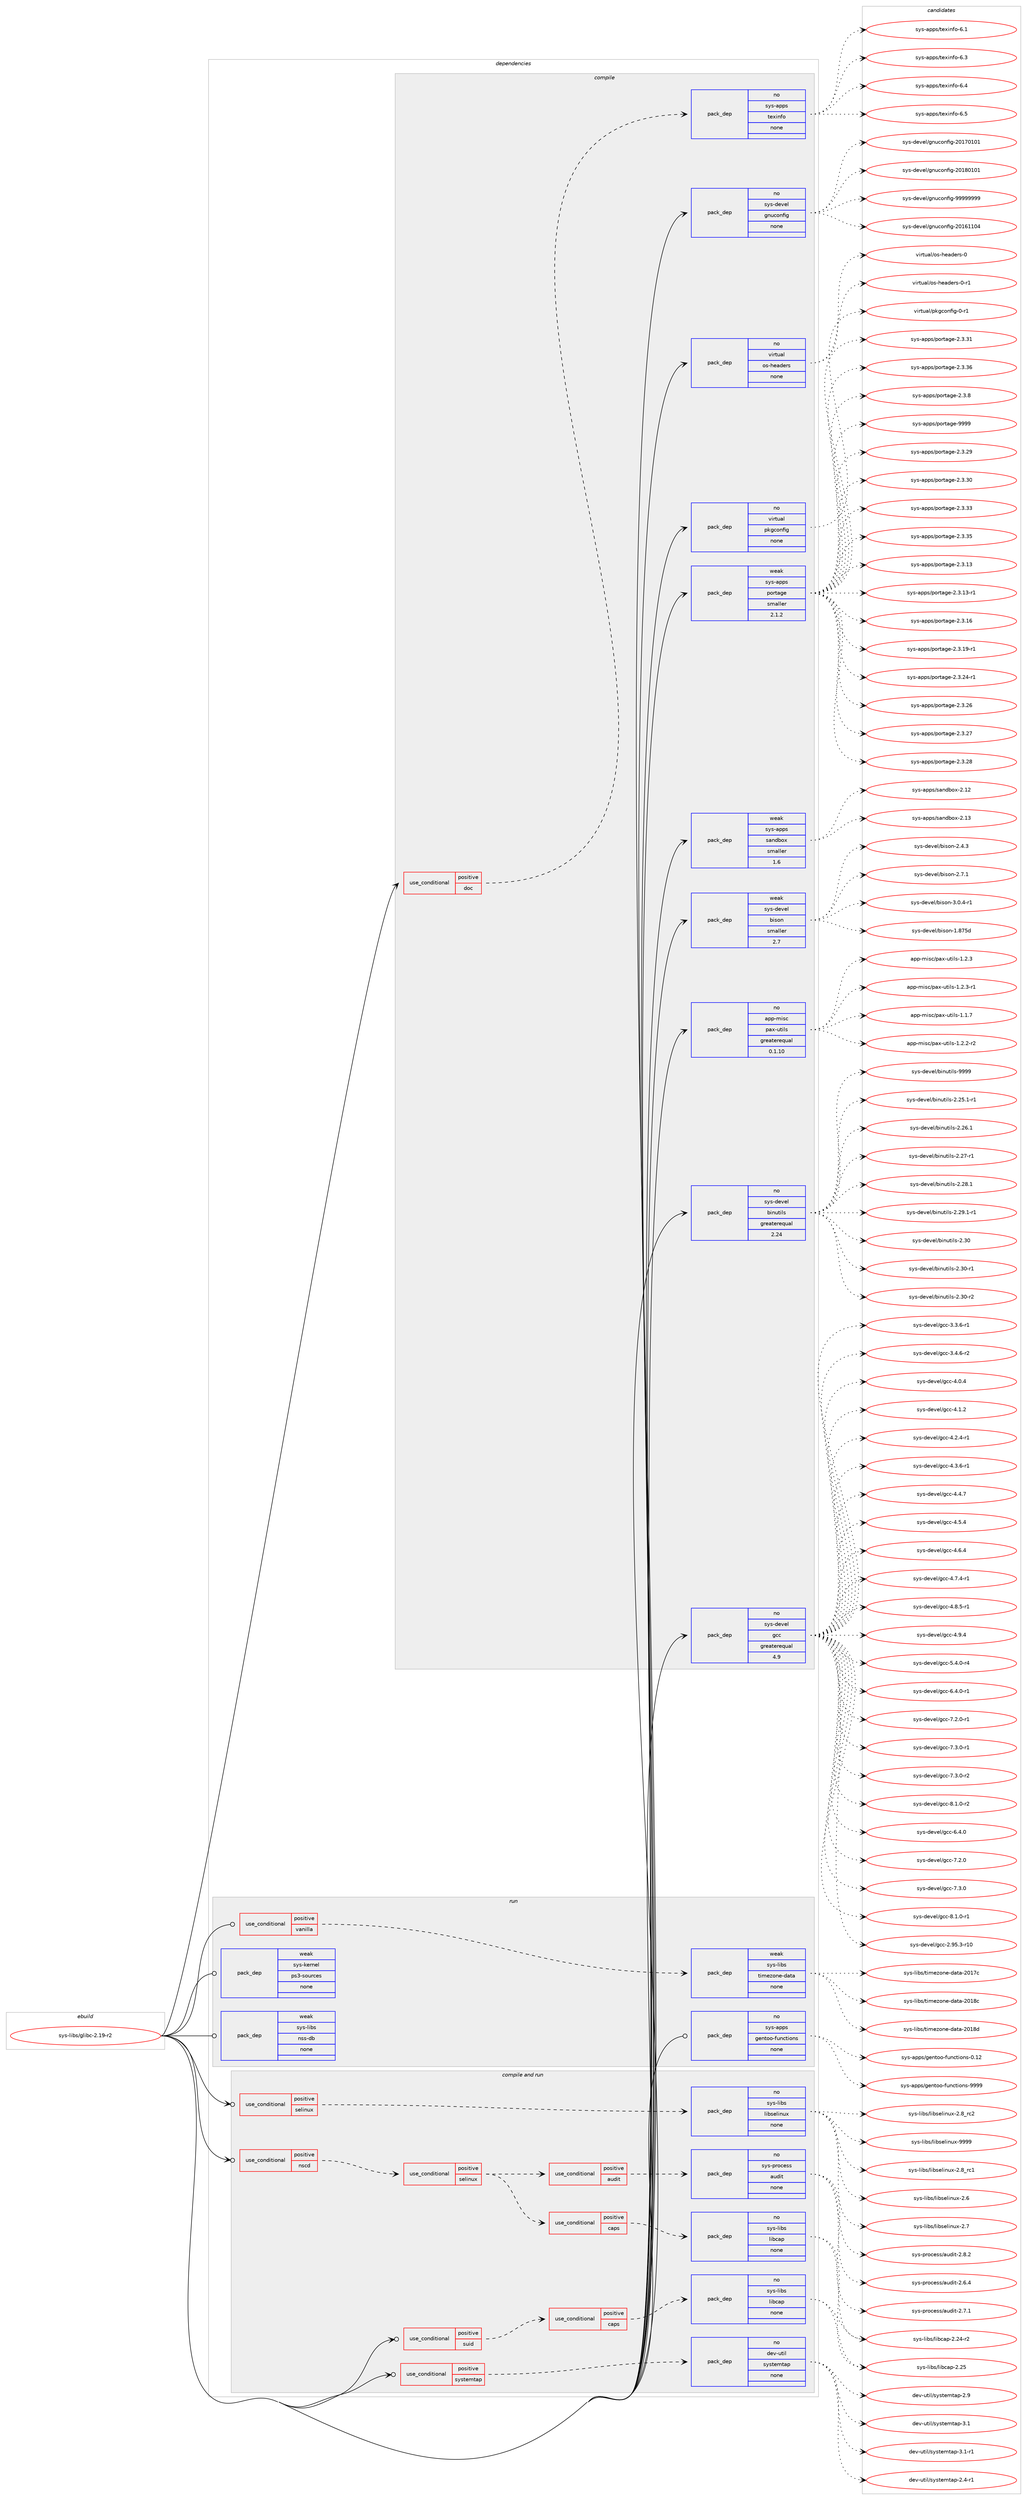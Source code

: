 digraph prolog {

# *************
# Graph options
# *************

newrank=true;
concentrate=true;
compound=true;
graph [rankdir=LR,fontname=Helvetica,fontsize=10,ranksep=1.5];#, ranksep=2.5, nodesep=0.2];
edge  [arrowhead=vee];
node  [fontname=Helvetica,fontsize=10];

# **********
# The ebuild
# **********

subgraph cluster_leftcol {
color=gray;
rank=same;
label=<<i>ebuild</i>>;
id [label="sys-libs/glibc-2.19-r2", color=red, width=4, href="../sys-libs/glibc-2.19-r2.svg"];
}

# ****************
# The dependencies
# ****************

subgraph cluster_midcol {
color=gray;
label=<<i>dependencies</i>>;
subgraph cluster_compile {
fillcolor="#eeeeee";
style=filled;
label=<<i>compile</i>>;
subgraph cond141 {
dependency5445 [label=<<TABLE BORDER="0" CELLBORDER="1" CELLSPACING="0" CELLPADDING="4"><TR><TD ROWSPAN="3" CELLPADDING="10">use_conditional</TD></TR><TR><TD>positive</TD></TR><TR><TD>doc</TD></TR></TABLE>>, shape=none, color=red];
subgraph pack5299 {
dependency5446 [label=<<TABLE BORDER="0" CELLBORDER="1" CELLSPACING="0" CELLPADDING="4" WIDTH="220"><TR><TD ROWSPAN="6" CELLPADDING="30">pack_dep</TD></TR><TR><TD WIDTH="110">no</TD></TR><TR><TD>sys-apps</TD></TR><TR><TD>texinfo</TD></TR><TR><TD>none</TD></TR><TR><TD></TD></TR></TABLE>>, shape=none, color=blue];
}
dependency5445:e -> dependency5446:w [weight=20,style="dashed",arrowhead="vee"];
}
id:e -> dependency5445:w [weight=20,style="solid",arrowhead="vee"];
subgraph pack5300 {
dependency5447 [label=<<TABLE BORDER="0" CELLBORDER="1" CELLSPACING="0" CELLPADDING="4" WIDTH="220"><TR><TD ROWSPAN="6" CELLPADDING="30">pack_dep</TD></TR><TR><TD WIDTH="110">no</TD></TR><TR><TD>app-misc</TD></TR><TR><TD>pax-utils</TD></TR><TR><TD>greaterequal</TD></TR><TR><TD>0.1.10</TD></TR></TABLE>>, shape=none, color=blue];
}
id:e -> dependency5447:w [weight=20,style="solid",arrowhead="vee"];
subgraph pack5301 {
dependency5448 [label=<<TABLE BORDER="0" CELLBORDER="1" CELLSPACING="0" CELLPADDING="4" WIDTH="220"><TR><TD ROWSPAN="6" CELLPADDING="30">pack_dep</TD></TR><TR><TD WIDTH="110">no</TD></TR><TR><TD>sys-devel</TD></TR><TR><TD>binutils</TD></TR><TR><TD>greaterequal</TD></TR><TR><TD>2.24</TD></TR></TABLE>>, shape=none, color=blue];
}
id:e -> dependency5448:w [weight=20,style="solid",arrowhead="vee"];
subgraph pack5302 {
dependency5449 [label=<<TABLE BORDER="0" CELLBORDER="1" CELLSPACING="0" CELLPADDING="4" WIDTH="220"><TR><TD ROWSPAN="6" CELLPADDING="30">pack_dep</TD></TR><TR><TD WIDTH="110">no</TD></TR><TR><TD>sys-devel</TD></TR><TR><TD>gcc</TD></TR><TR><TD>greaterequal</TD></TR><TR><TD>4.9</TD></TR></TABLE>>, shape=none, color=blue];
}
id:e -> dependency5449:w [weight=20,style="solid",arrowhead="vee"];
subgraph pack5303 {
dependency5450 [label=<<TABLE BORDER="0" CELLBORDER="1" CELLSPACING="0" CELLPADDING="4" WIDTH="220"><TR><TD ROWSPAN="6" CELLPADDING="30">pack_dep</TD></TR><TR><TD WIDTH="110">no</TD></TR><TR><TD>sys-devel</TD></TR><TR><TD>gnuconfig</TD></TR><TR><TD>none</TD></TR><TR><TD></TD></TR></TABLE>>, shape=none, color=blue];
}
id:e -> dependency5450:w [weight=20,style="solid",arrowhead="vee"];
subgraph pack5304 {
dependency5451 [label=<<TABLE BORDER="0" CELLBORDER="1" CELLSPACING="0" CELLPADDING="4" WIDTH="220"><TR><TD ROWSPAN="6" CELLPADDING="30">pack_dep</TD></TR><TR><TD WIDTH="110">no</TD></TR><TR><TD>virtual</TD></TR><TR><TD>os-headers</TD></TR><TR><TD>none</TD></TR><TR><TD></TD></TR></TABLE>>, shape=none, color=blue];
}
id:e -> dependency5451:w [weight=20,style="solid",arrowhead="vee"];
subgraph pack5305 {
dependency5452 [label=<<TABLE BORDER="0" CELLBORDER="1" CELLSPACING="0" CELLPADDING="4" WIDTH="220"><TR><TD ROWSPAN="6" CELLPADDING="30">pack_dep</TD></TR><TR><TD WIDTH="110">no</TD></TR><TR><TD>virtual</TD></TR><TR><TD>pkgconfig</TD></TR><TR><TD>none</TD></TR><TR><TD></TD></TR></TABLE>>, shape=none, color=blue];
}
id:e -> dependency5452:w [weight=20,style="solid",arrowhead="vee"];
subgraph pack5306 {
dependency5453 [label=<<TABLE BORDER="0" CELLBORDER="1" CELLSPACING="0" CELLPADDING="4" WIDTH="220"><TR><TD ROWSPAN="6" CELLPADDING="30">pack_dep</TD></TR><TR><TD WIDTH="110">weak</TD></TR><TR><TD>sys-apps</TD></TR><TR><TD>portage</TD></TR><TR><TD>smaller</TD></TR><TR><TD>2.1.2</TD></TR></TABLE>>, shape=none, color=blue];
}
id:e -> dependency5453:w [weight=20,style="solid",arrowhead="vee"];
subgraph pack5307 {
dependency5454 [label=<<TABLE BORDER="0" CELLBORDER="1" CELLSPACING="0" CELLPADDING="4" WIDTH="220"><TR><TD ROWSPAN="6" CELLPADDING="30">pack_dep</TD></TR><TR><TD WIDTH="110">weak</TD></TR><TR><TD>sys-apps</TD></TR><TR><TD>sandbox</TD></TR><TR><TD>smaller</TD></TR><TR><TD>1.6</TD></TR></TABLE>>, shape=none, color=blue];
}
id:e -> dependency5454:w [weight=20,style="solid",arrowhead="vee"];
subgraph pack5308 {
dependency5455 [label=<<TABLE BORDER="0" CELLBORDER="1" CELLSPACING="0" CELLPADDING="4" WIDTH="220"><TR><TD ROWSPAN="6" CELLPADDING="30">pack_dep</TD></TR><TR><TD WIDTH="110">weak</TD></TR><TR><TD>sys-devel</TD></TR><TR><TD>bison</TD></TR><TR><TD>smaller</TD></TR><TR><TD>2.7</TD></TR></TABLE>>, shape=none, color=blue];
}
id:e -> dependency5455:w [weight=20,style="solid",arrowhead="vee"];
}
subgraph cluster_compileandrun {
fillcolor="#eeeeee";
style=filled;
label=<<i>compile and run</i>>;
subgraph cond142 {
dependency5456 [label=<<TABLE BORDER="0" CELLBORDER="1" CELLSPACING="0" CELLPADDING="4"><TR><TD ROWSPAN="3" CELLPADDING="10">use_conditional</TD></TR><TR><TD>positive</TD></TR><TR><TD>nscd</TD></TR></TABLE>>, shape=none, color=red];
subgraph cond143 {
dependency5457 [label=<<TABLE BORDER="0" CELLBORDER="1" CELLSPACING="0" CELLPADDING="4"><TR><TD ROWSPAN="3" CELLPADDING="10">use_conditional</TD></TR><TR><TD>positive</TD></TR><TR><TD>selinux</TD></TR></TABLE>>, shape=none, color=red];
subgraph cond144 {
dependency5458 [label=<<TABLE BORDER="0" CELLBORDER="1" CELLSPACING="0" CELLPADDING="4"><TR><TD ROWSPAN="3" CELLPADDING="10">use_conditional</TD></TR><TR><TD>positive</TD></TR><TR><TD>audit</TD></TR></TABLE>>, shape=none, color=red];
subgraph pack5309 {
dependency5459 [label=<<TABLE BORDER="0" CELLBORDER="1" CELLSPACING="0" CELLPADDING="4" WIDTH="220"><TR><TD ROWSPAN="6" CELLPADDING="30">pack_dep</TD></TR><TR><TD WIDTH="110">no</TD></TR><TR><TD>sys-process</TD></TR><TR><TD>audit</TD></TR><TR><TD>none</TD></TR><TR><TD></TD></TR></TABLE>>, shape=none, color=blue];
}
dependency5458:e -> dependency5459:w [weight=20,style="dashed",arrowhead="vee"];
}
dependency5457:e -> dependency5458:w [weight=20,style="dashed",arrowhead="vee"];
subgraph cond145 {
dependency5460 [label=<<TABLE BORDER="0" CELLBORDER="1" CELLSPACING="0" CELLPADDING="4"><TR><TD ROWSPAN="3" CELLPADDING="10">use_conditional</TD></TR><TR><TD>positive</TD></TR><TR><TD>caps</TD></TR></TABLE>>, shape=none, color=red];
subgraph pack5310 {
dependency5461 [label=<<TABLE BORDER="0" CELLBORDER="1" CELLSPACING="0" CELLPADDING="4" WIDTH="220"><TR><TD ROWSPAN="6" CELLPADDING="30">pack_dep</TD></TR><TR><TD WIDTH="110">no</TD></TR><TR><TD>sys-libs</TD></TR><TR><TD>libcap</TD></TR><TR><TD>none</TD></TR><TR><TD></TD></TR></TABLE>>, shape=none, color=blue];
}
dependency5460:e -> dependency5461:w [weight=20,style="dashed",arrowhead="vee"];
}
dependency5457:e -> dependency5460:w [weight=20,style="dashed",arrowhead="vee"];
}
dependency5456:e -> dependency5457:w [weight=20,style="dashed",arrowhead="vee"];
}
id:e -> dependency5456:w [weight=20,style="solid",arrowhead="odotvee"];
subgraph cond146 {
dependency5462 [label=<<TABLE BORDER="0" CELLBORDER="1" CELLSPACING="0" CELLPADDING="4"><TR><TD ROWSPAN="3" CELLPADDING="10">use_conditional</TD></TR><TR><TD>positive</TD></TR><TR><TD>selinux</TD></TR></TABLE>>, shape=none, color=red];
subgraph pack5311 {
dependency5463 [label=<<TABLE BORDER="0" CELLBORDER="1" CELLSPACING="0" CELLPADDING="4" WIDTH="220"><TR><TD ROWSPAN="6" CELLPADDING="30">pack_dep</TD></TR><TR><TD WIDTH="110">no</TD></TR><TR><TD>sys-libs</TD></TR><TR><TD>libselinux</TD></TR><TR><TD>none</TD></TR><TR><TD></TD></TR></TABLE>>, shape=none, color=blue];
}
dependency5462:e -> dependency5463:w [weight=20,style="dashed",arrowhead="vee"];
}
id:e -> dependency5462:w [weight=20,style="solid",arrowhead="odotvee"];
subgraph cond147 {
dependency5464 [label=<<TABLE BORDER="0" CELLBORDER="1" CELLSPACING="0" CELLPADDING="4"><TR><TD ROWSPAN="3" CELLPADDING="10">use_conditional</TD></TR><TR><TD>positive</TD></TR><TR><TD>suid</TD></TR></TABLE>>, shape=none, color=red];
subgraph cond148 {
dependency5465 [label=<<TABLE BORDER="0" CELLBORDER="1" CELLSPACING="0" CELLPADDING="4"><TR><TD ROWSPAN="3" CELLPADDING="10">use_conditional</TD></TR><TR><TD>positive</TD></TR><TR><TD>caps</TD></TR></TABLE>>, shape=none, color=red];
subgraph pack5312 {
dependency5466 [label=<<TABLE BORDER="0" CELLBORDER="1" CELLSPACING="0" CELLPADDING="4" WIDTH="220"><TR><TD ROWSPAN="6" CELLPADDING="30">pack_dep</TD></TR><TR><TD WIDTH="110">no</TD></TR><TR><TD>sys-libs</TD></TR><TR><TD>libcap</TD></TR><TR><TD>none</TD></TR><TR><TD></TD></TR></TABLE>>, shape=none, color=blue];
}
dependency5465:e -> dependency5466:w [weight=20,style="dashed",arrowhead="vee"];
}
dependency5464:e -> dependency5465:w [weight=20,style="dashed",arrowhead="vee"];
}
id:e -> dependency5464:w [weight=20,style="solid",arrowhead="odotvee"];
subgraph cond149 {
dependency5467 [label=<<TABLE BORDER="0" CELLBORDER="1" CELLSPACING="0" CELLPADDING="4"><TR><TD ROWSPAN="3" CELLPADDING="10">use_conditional</TD></TR><TR><TD>positive</TD></TR><TR><TD>systemtap</TD></TR></TABLE>>, shape=none, color=red];
subgraph pack5313 {
dependency5468 [label=<<TABLE BORDER="0" CELLBORDER="1" CELLSPACING="0" CELLPADDING="4" WIDTH="220"><TR><TD ROWSPAN="6" CELLPADDING="30">pack_dep</TD></TR><TR><TD WIDTH="110">no</TD></TR><TR><TD>dev-util</TD></TR><TR><TD>systemtap</TD></TR><TR><TD>none</TD></TR><TR><TD></TD></TR></TABLE>>, shape=none, color=blue];
}
dependency5467:e -> dependency5468:w [weight=20,style="dashed",arrowhead="vee"];
}
id:e -> dependency5467:w [weight=20,style="solid",arrowhead="odotvee"];
}
subgraph cluster_run {
fillcolor="#eeeeee";
style=filled;
label=<<i>run</i>>;
subgraph cond150 {
dependency5469 [label=<<TABLE BORDER="0" CELLBORDER="1" CELLSPACING="0" CELLPADDING="4"><TR><TD ROWSPAN="3" CELLPADDING="10">use_conditional</TD></TR><TR><TD>positive</TD></TR><TR><TD>vanilla</TD></TR></TABLE>>, shape=none, color=red];
subgraph pack5314 {
dependency5470 [label=<<TABLE BORDER="0" CELLBORDER="1" CELLSPACING="0" CELLPADDING="4" WIDTH="220"><TR><TD ROWSPAN="6" CELLPADDING="30">pack_dep</TD></TR><TR><TD WIDTH="110">weak</TD></TR><TR><TD>sys-libs</TD></TR><TR><TD>timezone-data</TD></TR><TR><TD>none</TD></TR><TR><TD></TD></TR></TABLE>>, shape=none, color=blue];
}
dependency5469:e -> dependency5470:w [weight=20,style="dashed",arrowhead="vee"];
}
id:e -> dependency5469:w [weight=20,style="solid",arrowhead="odot"];
subgraph pack5315 {
dependency5471 [label=<<TABLE BORDER="0" CELLBORDER="1" CELLSPACING="0" CELLPADDING="4" WIDTH="220"><TR><TD ROWSPAN="6" CELLPADDING="30">pack_dep</TD></TR><TR><TD WIDTH="110">no</TD></TR><TR><TD>sys-apps</TD></TR><TR><TD>gentoo-functions</TD></TR><TR><TD>none</TD></TR><TR><TD></TD></TR></TABLE>>, shape=none, color=blue];
}
id:e -> dependency5471:w [weight=20,style="solid",arrowhead="odot"];
subgraph pack5316 {
dependency5472 [label=<<TABLE BORDER="0" CELLBORDER="1" CELLSPACING="0" CELLPADDING="4" WIDTH="220"><TR><TD ROWSPAN="6" CELLPADDING="30">pack_dep</TD></TR><TR><TD WIDTH="110">weak</TD></TR><TR><TD>sys-kernel</TD></TR><TR><TD>ps3-sources</TD></TR><TR><TD>none</TD></TR><TR><TD></TD></TR></TABLE>>, shape=none, color=blue];
}
id:e -> dependency5472:w [weight=20,style="solid",arrowhead="odot"];
subgraph pack5317 {
dependency5473 [label=<<TABLE BORDER="0" CELLBORDER="1" CELLSPACING="0" CELLPADDING="4" WIDTH="220"><TR><TD ROWSPAN="6" CELLPADDING="30">pack_dep</TD></TR><TR><TD WIDTH="110">weak</TD></TR><TR><TD>sys-libs</TD></TR><TR><TD>nss-db</TD></TR><TR><TD>none</TD></TR><TR><TD></TD></TR></TABLE>>, shape=none, color=blue];
}
id:e -> dependency5473:w [weight=20,style="solid",arrowhead="odot"];
}
}

# **************
# The candidates
# **************

subgraph cluster_choices {
rank=same;
color=gray;
label=<<i>candidates</i>>;

subgraph choice5299 {
color=black;
nodesep=1;
choice11512111545971121121154711610112010511010211145544649 [label="sys-apps/texinfo-6.1", color=red, width=4,href="../sys-apps/texinfo-6.1.svg"];
choice11512111545971121121154711610112010511010211145544651 [label="sys-apps/texinfo-6.3", color=red, width=4,href="../sys-apps/texinfo-6.3.svg"];
choice11512111545971121121154711610112010511010211145544652 [label="sys-apps/texinfo-6.4", color=red, width=4,href="../sys-apps/texinfo-6.4.svg"];
choice11512111545971121121154711610112010511010211145544653 [label="sys-apps/texinfo-6.5", color=red, width=4,href="../sys-apps/texinfo-6.5.svg"];
dependency5446:e -> choice11512111545971121121154711610112010511010211145544649:w [style=dotted,weight="100"];
dependency5446:e -> choice11512111545971121121154711610112010511010211145544651:w [style=dotted,weight="100"];
dependency5446:e -> choice11512111545971121121154711610112010511010211145544652:w [style=dotted,weight="100"];
dependency5446:e -> choice11512111545971121121154711610112010511010211145544653:w [style=dotted,weight="100"];
}
subgraph choice5300 {
color=black;
nodesep=1;
choice971121124510910511599471129712045117116105108115454946494655 [label="app-misc/pax-utils-1.1.7", color=red, width=4,href="../app-misc/pax-utils-1.1.7.svg"];
choice9711211245109105115994711297120451171161051081154549465046504511450 [label="app-misc/pax-utils-1.2.2-r2", color=red, width=4,href="../app-misc/pax-utils-1.2.2-r2.svg"];
choice971121124510910511599471129712045117116105108115454946504651 [label="app-misc/pax-utils-1.2.3", color=red, width=4,href="../app-misc/pax-utils-1.2.3.svg"];
choice9711211245109105115994711297120451171161051081154549465046514511449 [label="app-misc/pax-utils-1.2.3-r1", color=red, width=4,href="../app-misc/pax-utils-1.2.3-r1.svg"];
dependency5447:e -> choice971121124510910511599471129712045117116105108115454946494655:w [style=dotted,weight="100"];
dependency5447:e -> choice9711211245109105115994711297120451171161051081154549465046504511450:w [style=dotted,weight="100"];
dependency5447:e -> choice971121124510910511599471129712045117116105108115454946504651:w [style=dotted,weight="100"];
dependency5447:e -> choice9711211245109105115994711297120451171161051081154549465046514511449:w [style=dotted,weight="100"];
}
subgraph choice5301 {
color=black;
nodesep=1;
choice115121115451001011181011084798105110117116105108115455046505346494511449 [label="sys-devel/binutils-2.25.1-r1", color=red, width=4,href="../sys-devel/binutils-2.25.1-r1.svg"];
choice11512111545100101118101108479810511011711610510811545504650544649 [label="sys-devel/binutils-2.26.1", color=red, width=4,href="../sys-devel/binutils-2.26.1.svg"];
choice11512111545100101118101108479810511011711610510811545504650554511449 [label="sys-devel/binutils-2.27-r1", color=red, width=4,href="../sys-devel/binutils-2.27-r1.svg"];
choice11512111545100101118101108479810511011711610510811545504650564649 [label="sys-devel/binutils-2.28.1", color=red, width=4,href="../sys-devel/binutils-2.28.1.svg"];
choice115121115451001011181011084798105110117116105108115455046505746494511449 [label="sys-devel/binutils-2.29.1-r1", color=red, width=4,href="../sys-devel/binutils-2.29.1-r1.svg"];
choice1151211154510010111810110847981051101171161051081154550465148 [label="sys-devel/binutils-2.30", color=red, width=4,href="../sys-devel/binutils-2.30.svg"];
choice11512111545100101118101108479810511011711610510811545504651484511449 [label="sys-devel/binutils-2.30-r1", color=red, width=4,href="../sys-devel/binutils-2.30-r1.svg"];
choice11512111545100101118101108479810511011711610510811545504651484511450 [label="sys-devel/binutils-2.30-r2", color=red, width=4,href="../sys-devel/binutils-2.30-r2.svg"];
choice1151211154510010111810110847981051101171161051081154557575757 [label="sys-devel/binutils-9999", color=red, width=4,href="../sys-devel/binutils-9999.svg"];
dependency5448:e -> choice115121115451001011181011084798105110117116105108115455046505346494511449:w [style=dotted,weight="100"];
dependency5448:e -> choice11512111545100101118101108479810511011711610510811545504650544649:w [style=dotted,weight="100"];
dependency5448:e -> choice11512111545100101118101108479810511011711610510811545504650554511449:w [style=dotted,weight="100"];
dependency5448:e -> choice11512111545100101118101108479810511011711610510811545504650564649:w [style=dotted,weight="100"];
dependency5448:e -> choice115121115451001011181011084798105110117116105108115455046505746494511449:w [style=dotted,weight="100"];
dependency5448:e -> choice1151211154510010111810110847981051101171161051081154550465148:w [style=dotted,weight="100"];
dependency5448:e -> choice11512111545100101118101108479810511011711610510811545504651484511449:w [style=dotted,weight="100"];
dependency5448:e -> choice11512111545100101118101108479810511011711610510811545504651484511450:w [style=dotted,weight="100"];
dependency5448:e -> choice1151211154510010111810110847981051101171161051081154557575757:w [style=dotted,weight="100"];
}
subgraph choice5302 {
color=black;
nodesep=1;
choice11512111545100101118101108471039999455446524648 [label="sys-devel/gcc-6.4.0", color=red, width=4,href="../sys-devel/gcc-6.4.0.svg"];
choice11512111545100101118101108471039999455546504648 [label="sys-devel/gcc-7.2.0", color=red, width=4,href="../sys-devel/gcc-7.2.0.svg"];
choice11512111545100101118101108471039999455546514648 [label="sys-devel/gcc-7.3.0", color=red, width=4,href="../sys-devel/gcc-7.3.0.svg"];
choice115121115451001011181011084710399994556464946484511449 [label="sys-devel/gcc-8.1.0-r1", color=red, width=4,href="../sys-devel/gcc-8.1.0-r1.svg"];
choice1151211154510010111810110847103999945504657534651451144948 [label="sys-devel/gcc-2.95.3-r10", color=red, width=4,href="../sys-devel/gcc-2.95.3-r10.svg"];
choice115121115451001011181011084710399994551465146544511449 [label="sys-devel/gcc-3.3.6-r1", color=red, width=4,href="../sys-devel/gcc-3.3.6-r1.svg"];
choice115121115451001011181011084710399994551465246544511450 [label="sys-devel/gcc-3.4.6-r2", color=red, width=4,href="../sys-devel/gcc-3.4.6-r2.svg"];
choice11512111545100101118101108471039999455246484652 [label="sys-devel/gcc-4.0.4", color=red, width=4,href="../sys-devel/gcc-4.0.4.svg"];
choice11512111545100101118101108471039999455246494650 [label="sys-devel/gcc-4.1.2", color=red, width=4,href="../sys-devel/gcc-4.1.2.svg"];
choice115121115451001011181011084710399994552465046524511449 [label="sys-devel/gcc-4.2.4-r1", color=red, width=4,href="../sys-devel/gcc-4.2.4-r1.svg"];
choice115121115451001011181011084710399994552465146544511449 [label="sys-devel/gcc-4.3.6-r1", color=red, width=4,href="../sys-devel/gcc-4.3.6-r1.svg"];
choice11512111545100101118101108471039999455246524655 [label="sys-devel/gcc-4.4.7", color=red, width=4,href="../sys-devel/gcc-4.4.7.svg"];
choice11512111545100101118101108471039999455246534652 [label="sys-devel/gcc-4.5.4", color=red, width=4,href="../sys-devel/gcc-4.5.4.svg"];
choice11512111545100101118101108471039999455246544652 [label="sys-devel/gcc-4.6.4", color=red, width=4,href="../sys-devel/gcc-4.6.4.svg"];
choice115121115451001011181011084710399994552465546524511449 [label="sys-devel/gcc-4.7.4-r1", color=red, width=4,href="../sys-devel/gcc-4.7.4-r1.svg"];
choice115121115451001011181011084710399994552465646534511449 [label="sys-devel/gcc-4.8.5-r1", color=red, width=4,href="../sys-devel/gcc-4.8.5-r1.svg"];
choice11512111545100101118101108471039999455246574652 [label="sys-devel/gcc-4.9.4", color=red, width=4,href="../sys-devel/gcc-4.9.4.svg"];
choice115121115451001011181011084710399994553465246484511452 [label="sys-devel/gcc-5.4.0-r4", color=red, width=4,href="../sys-devel/gcc-5.4.0-r4.svg"];
choice115121115451001011181011084710399994554465246484511449 [label="sys-devel/gcc-6.4.0-r1", color=red, width=4,href="../sys-devel/gcc-6.4.0-r1.svg"];
choice115121115451001011181011084710399994555465046484511449 [label="sys-devel/gcc-7.2.0-r1", color=red, width=4,href="../sys-devel/gcc-7.2.0-r1.svg"];
choice115121115451001011181011084710399994555465146484511449 [label="sys-devel/gcc-7.3.0-r1", color=red, width=4,href="../sys-devel/gcc-7.3.0-r1.svg"];
choice115121115451001011181011084710399994555465146484511450 [label="sys-devel/gcc-7.3.0-r2", color=red, width=4,href="../sys-devel/gcc-7.3.0-r2.svg"];
choice115121115451001011181011084710399994556464946484511450 [label="sys-devel/gcc-8.1.0-r2", color=red, width=4,href="../sys-devel/gcc-8.1.0-r2.svg"];
dependency5449:e -> choice11512111545100101118101108471039999455446524648:w [style=dotted,weight="100"];
dependency5449:e -> choice11512111545100101118101108471039999455546504648:w [style=dotted,weight="100"];
dependency5449:e -> choice11512111545100101118101108471039999455546514648:w [style=dotted,weight="100"];
dependency5449:e -> choice115121115451001011181011084710399994556464946484511449:w [style=dotted,weight="100"];
dependency5449:e -> choice1151211154510010111810110847103999945504657534651451144948:w [style=dotted,weight="100"];
dependency5449:e -> choice115121115451001011181011084710399994551465146544511449:w [style=dotted,weight="100"];
dependency5449:e -> choice115121115451001011181011084710399994551465246544511450:w [style=dotted,weight="100"];
dependency5449:e -> choice11512111545100101118101108471039999455246484652:w [style=dotted,weight="100"];
dependency5449:e -> choice11512111545100101118101108471039999455246494650:w [style=dotted,weight="100"];
dependency5449:e -> choice115121115451001011181011084710399994552465046524511449:w [style=dotted,weight="100"];
dependency5449:e -> choice115121115451001011181011084710399994552465146544511449:w [style=dotted,weight="100"];
dependency5449:e -> choice11512111545100101118101108471039999455246524655:w [style=dotted,weight="100"];
dependency5449:e -> choice11512111545100101118101108471039999455246534652:w [style=dotted,weight="100"];
dependency5449:e -> choice11512111545100101118101108471039999455246544652:w [style=dotted,weight="100"];
dependency5449:e -> choice115121115451001011181011084710399994552465546524511449:w [style=dotted,weight="100"];
dependency5449:e -> choice115121115451001011181011084710399994552465646534511449:w [style=dotted,weight="100"];
dependency5449:e -> choice11512111545100101118101108471039999455246574652:w [style=dotted,weight="100"];
dependency5449:e -> choice115121115451001011181011084710399994553465246484511452:w [style=dotted,weight="100"];
dependency5449:e -> choice115121115451001011181011084710399994554465246484511449:w [style=dotted,weight="100"];
dependency5449:e -> choice115121115451001011181011084710399994555465046484511449:w [style=dotted,weight="100"];
dependency5449:e -> choice115121115451001011181011084710399994555465146484511449:w [style=dotted,weight="100"];
dependency5449:e -> choice115121115451001011181011084710399994555465146484511450:w [style=dotted,weight="100"];
dependency5449:e -> choice115121115451001011181011084710399994556464946484511450:w [style=dotted,weight="100"];
}
subgraph choice5303 {
color=black;
nodesep=1;
choice115121115451001011181011084710311011799111110102105103455048495449494852 [label="sys-devel/gnuconfig-20161104", color=red, width=4,href="../sys-devel/gnuconfig-20161104.svg"];
choice115121115451001011181011084710311011799111110102105103455048495548494849 [label="sys-devel/gnuconfig-20170101", color=red, width=4,href="../sys-devel/gnuconfig-20170101.svg"];
choice115121115451001011181011084710311011799111110102105103455048495648494849 [label="sys-devel/gnuconfig-20180101", color=red, width=4,href="../sys-devel/gnuconfig-20180101.svg"];
choice115121115451001011181011084710311011799111110102105103455757575757575757 [label="sys-devel/gnuconfig-99999999", color=red, width=4,href="../sys-devel/gnuconfig-99999999.svg"];
dependency5450:e -> choice115121115451001011181011084710311011799111110102105103455048495449494852:w [style=dotted,weight="100"];
dependency5450:e -> choice115121115451001011181011084710311011799111110102105103455048495548494849:w [style=dotted,weight="100"];
dependency5450:e -> choice115121115451001011181011084710311011799111110102105103455048495648494849:w [style=dotted,weight="100"];
dependency5450:e -> choice115121115451001011181011084710311011799111110102105103455757575757575757:w [style=dotted,weight="100"];
}
subgraph choice5304 {
color=black;
nodesep=1;
choice118105114116117971084711111545104101971001011141154548 [label="virtual/os-headers-0", color=red, width=4,href="../virtual/os-headers-0.svg"];
choice1181051141161179710847111115451041019710010111411545484511449 [label="virtual/os-headers-0-r1", color=red, width=4,href="../virtual/os-headers-0-r1.svg"];
dependency5451:e -> choice118105114116117971084711111545104101971001011141154548:w [style=dotted,weight="100"];
dependency5451:e -> choice1181051141161179710847111115451041019710010111411545484511449:w [style=dotted,weight="100"];
}
subgraph choice5305 {
color=black;
nodesep=1;
choice11810511411611797108471121071039911111010210510345484511449 [label="virtual/pkgconfig-0-r1", color=red, width=4,href="../virtual/pkgconfig-0-r1.svg"];
dependency5452:e -> choice11810511411611797108471121071039911111010210510345484511449:w [style=dotted,weight="100"];
}
subgraph choice5306 {
color=black;
nodesep=1;
choice1151211154597112112115471121111141169710310145504651465057 [label="sys-apps/portage-2.3.29", color=red, width=4,href="../sys-apps/portage-2.3.29.svg"];
choice1151211154597112112115471121111141169710310145504651465148 [label="sys-apps/portage-2.3.30", color=red, width=4,href="../sys-apps/portage-2.3.30.svg"];
choice1151211154597112112115471121111141169710310145504651465151 [label="sys-apps/portage-2.3.33", color=red, width=4,href="../sys-apps/portage-2.3.33.svg"];
choice1151211154597112112115471121111141169710310145504651465153 [label="sys-apps/portage-2.3.35", color=red, width=4,href="../sys-apps/portage-2.3.35.svg"];
choice1151211154597112112115471121111141169710310145504651464951 [label="sys-apps/portage-2.3.13", color=red, width=4,href="../sys-apps/portage-2.3.13.svg"];
choice11512111545971121121154711211111411697103101455046514649514511449 [label="sys-apps/portage-2.3.13-r1", color=red, width=4,href="../sys-apps/portage-2.3.13-r1.svg"];
choice1151211154597112112115471121111141169710310145504651464954 [label="sys-apps/portage-2.3.16", color=red, width=4,href="../sys-apps/portage-2.3.16.svg"];
choice11512111545971121121154711211111411697103101455046514649574511449 [label="sys-apps/portage-2.3.19-r1", color=red, width=4,href="../sys-apps/portage-2.3.19-r1.svg"];
choice11512111545971121121154711211111411697103101455046514650524511449 [label="sys-apps/portage-2.3.24-r1", color=red, width=4,href="../sys-apps/portage-2.3.24-r1.svg"];
choice1151211154597112112115471121111141169710310145504651465054 [label="sys-apps/portage-2.3.26", color=red, width=4,href="../sys-apps/portage-2.3.26.svg"];
choice1151211154597112112115471121111141169710310145504651465055 [label="sys-apps/portage-2.3.27", color=red, width=4,href="../sys-apps/portage-2.3.27.svg"];
choice1151211154597112112115471121111141169710310145504651465056 [label="sys-apps/portage-2.3.28", color=red, width=4,href="../sys-apps/portage-2.3.28.svg"];
choice1151211154597112112115471121111141169710310145504651465149 [label="sys-apps/portage-2.3.31", color=red, width=4,href="../sys-apps/portage-2.3.31.svg"];
choice1151211154597112112115471121111141169710310145504651465154 [label="sys-apps/portage-2.3.36", color=red, width=4,href="../sys-apps/portage-2.3.36.svg"];
choice11512111545971121121154711211111411697103101455046514656 [label="sys-apps/portage-2.3.8", color=red, width=4,href="../sys-apps/portage-2.3.8.svg"];
choice115121115459711211211547112111114116971031014557575757 [label="sys-apps/portage-9999", color=red, width=4,href="../sys-apps/portage-9999.svg"];
dependency5453:e -> choice1151211154597112112115471121111141169710310145504651465057:w [style=dotted,weight="100"];
dependency5453:e -> choice1151211154597112112115471121111141169710310145504651465148:w [style=dotted,weight="100"];
dependency5453:e -> choice1151211154597112112115471121111141169710310145504651465151:w [style=dotted,weight="100"];
dependency5453:e -> choice1151211154597112112115471121111141169710310145504651465153:w [style=dotted,weight="100"];
dependency5453:e -> choice1151211154597112112115471121111141169710310145504651464951:w [style=dotted,weight="100"];
dependency5453:e -> choice11512111545971121121154711211111411697103101455046514649514511449:w [style=dotted,weight="100"];
dependency5453:e -> choice1151211154597112112115471121111141169710310145504651464954:w [style=dotted,weight="100"];
dependency5453:e -> choice11512111545971121121154711211111411697103101455046514649574511449:w [style=dotted,weight="100"];
dependency5453:e -> choice11512111545971121121154711211111411697103101455046514650524511449:w [style=dotted,weight="100"];
dependency5453:e -> choice1151211154597112112115471121111141169710310145504651465054:w [style=dotted,weight="100"];
dependency5453:e -> choice1151211154597112112115471121111141169710310145504651465055:w [style=dotted,weight="100"];
dependency5453:e -> choice1151211154597112112115471121111141169710310145504651465056:w [style=dotted,weight="100"];
dependency5453:e -> choice1151211154597112112115471121111141169710310145504651465149:w [style=dotted,weight="100"];
dependency5453:e -> choice1151211154597112112115471121111141169710310145504651465154:w [style=dotted,weight="100"];
dependency5453:e -> choice11512111545971121121154711211111411697103101455046514656:w [style=dotted,weight="100"];
dependency5453:e -> choice115121115459711211211547112111114116971031014557575757:w [style=dotted,weight="100"];
}
subgraph choice5307 {
color=black;
nodesep=1;
choice11512111545971121121154711597110100981111204550464950 [label="sys-apps/sandbox-2.12", color=red, width=4,href="../sys-apps/sandbox-2.12.svg"];
choice11512111545971121121154711597110100981111204550464951 [label="sys-apps/sandbox-2.13", color=red, width=4,href="../sys-apps/sandbox-2.13.svg"];
dependency5454:e -> choice11512111545971121121154711597110100981111204550464950:w [style=dotted,weight="100"];
dependency5454:e -> choice11512111545971121121154711597110100981111204550464951:w [style=dotted,weight="100"];
}
subgraph choice5308 {
color=black;
nodesep=1;
choice115121115451001011181011084798105115111110454946565553100 [label="sys-devel/bison-1.875d", color=red, width=4,href="../sys-devel/bison-1.875d.svg"];
choice115121115451001011181011084798105115111110455046524651 [label="sys-devel/bison-2.4.3", color=red, width=4,href="../sys-devel/bison-2.4.3.svg"];
choice115121115451001011181011084798105115111110455046554649 [label="sys-devel/bison-2.7.1", color=red, width=4,href="../sys-devel/bison-2.7.1.svg"];
choice1151211154510010111810110847981051151111104551464846524511449 [label="sys-devel/bison-3.0.4-r1", color=red, width=4,href="../sys-devel/bison-3.0.4-r1.svg"];
dependency5455:e -> choice115121115451001011181011084798105115111110454946565553100:w [style=dotted,weight="100"];
dependency5455:e -> choice115121115451001011181011084798105115111110455046524651:w [style=dotted,weight="100"];
dependency5455:e -> choice115121115451001011181011084798105115111110455046554649:w [style=dotted,weight="100"];
dependency5455:e -> choice1151211154510010111810110847981051151111104551464846524511449:w [style=dotted,weight="100"];
}
subgraph choice5309 {
color=black;
nodesep=1;
choice11512111545112114111991011151154797117100105116455046544652 [label="sys-process/audit-2.6.4", color=red, width=4,href="../sys-process/audit-2.6.4.svg"];
choice11512111545112114111991011151154797117100105116455046554649 [label="sys-process/audit-2.7.1", color=red, width=4,href="../sys-process/audit-2.7.1.svg"];
choice11512111545112114111991011151154797117100105116455046564650 [label="sys-process/audit-2.8.2", color=red, width=4,href="../sys-process/audit-2.8.2.svg"];
dependency5459:e -> choice11512111545112114111991011151154797117100105116455046544652:w [style=dotted,weight="100"];
dependency5459:e -> choice11512111545112114111991011151154797117100105116455046554649:w [style=dotted,weight="100"];
dependency5459:e -> choice11512111545112114111991011151154797117100105116455046564650:w [style=dotted,weight="100"];
}
subgraph choice5310 {
color=black;
nodesep=1;
choice11512111545108105981154710810598999711245504650524511450 [label="sys-libs/libcap-2.24-r2", color=red, width=4,href="../sys-libs/libcap-2.24-r2.svg"];
choice1151211154510810598115471081059899971124550465053 [label="sys-libs/libcap-2.25", color=red, width=4,href="../sys-libs/libcap-2.25.svg"];
dependency5461:e -> choice11512111545108105981154710810598999711245504650524511450:w [style=dotted,weight="100"];
dependency5461:e -> choice1151211154510810598115471081059899971124550465053:w [style=dotted,weight="100"];
}
subgraph choice5311 {
color=black;
nodesep=1;
choice1151211154510810598115471081059811510110810511011712045504654 [label="sys-libs/libselinux-2.6", color=red, width=4,href="../sys-libs/libselinux-2.6.svg"];
choice1151211154510810598115471081059811510110810511011712045504655 [label="sys-libs/libselinux-2.7", color=red, width=4,href="../sys-libs/libselinux-2.7.svg"];
choice1151211154510810598115471081059811510110810511011712045504656951149949 [label="sys-libs/libselinux-2.8_rc1", color=red, width=4,href="../sys-libs/libselinux-2.8_rc1.svg"];
choice1151211154510810598115471081059811510110810511011712045504656951149950 [label="sys-libs/libselinux-2.8_rc2", color=red, width=4,href="../sys-libs/libselinux-2.8_rc2.svg"];
choice115121115451081059811547108105981151011081051101171204557575757 [label="sys-libs/libselinux-9999", color=red, width=4,href="../sys-libs/libselinux-9999.svg"];
dependency5463:e -> choice1151211154510810598115471081059811510110810511011712045504654:w [style=dotted,weight="100"];
dependency5463:e -> choice1151211154510810598115471081059811510110810511011712045504655:w [style=dotted,weight="100"];
dependency5463:e -> choice1151211154510810598115471081059811510110810511011712045504656951149949:w [style=dotted,weight="100"];
dependency5463:e -> choice1151211154510810598115471081059811510110810511011712045504656951149950:w [style=dotted,weight="100"];
dependency5463:e -> choice115121115451081059811547108105981151011081051101171204557575757:w [style=dotted,weight="100"];
}
subgraph choice5312 {
color=black;
nodesep=1;
choice11512111545108105981154710810598999711245504650524511450 [label="sys-libs/libcap-2.24-r2", color=red, width=4,href="../sys-libs/libcap-2.24-r2.svg"];
choice1151211154510810598115471081059899971124550465053 [label="sys-libs/libcap-2.25", color=red, width=4,href="../sys-libs/libcap-2.25.svg"];
dependency5466:e -> choice11512111545108105981154710810598999711245504650524511450:w [style=dotted,weight="100"];
dependency5466:e -> choice1151211154510810598115471081059899971124550465053:w [style=dotted,weight="100"];
}
subgraph choice5313 {
color=black;
nodesep=1;
choice100101118451171161051084711512111511610110911697112455046524511449 [label="dev-util/systemtap-2.4-r1", color=red, width=4,href="../dev-util/systemtap-2.4-r1.svg"];
choice10010111845117116105108471151211151161011091169711245504657 [label="dev-util/systemtap-2.9", color=red, width=4,href="../dev-util/systemtap-2.9.svg"];
choice10010111845117116105108471151211151161011091169711245514649 [label="dev-util/systemtap-3.1", color=red, width=4,href="../dev-util/systemtap-3.1.svg"];
choice100101118451171161051084711512111511610110911697112455146494511449 [label="dev-util/systemtap-3.1-r1", color=red, width=4,href="../dev-util/systemtap-3.1-r1.svg"];
dependency5468:e -> choice100101118451171161051084711512111511610110911697112455046524511449:w [style=dotted,weight="100"];
dependency5468:e -> choice10010111845117116105108471151211151161011091169711245504657:w [style=dotted,weight="100"];
dependency5468:e -> choice10010111845117116105108471151211151161011091169711245514649:w [style=dotted,weight="100"];
dependency5468:e -> choice100101118451171161051084711512111511610110911697112455146494511449:w [style=dotted,weight="100"];
}
subgraph choice5314 {
color=black;
nodesep=1;
choice115121115451081059811547116105109101122111110101451009711697455048495599 [label="sys-libs/timezone-data-2017c", color=red, width=4,href="../sys-libs/timezone-data-2017c.svg"];
choice115121115451081059811547116105109101122111110101451009711697455048495699 [label="sys-libs/timezone-data-2018c", color=red, width=4,href="../sys-libs/timezone-data-2018c.svg"];
choice1151211154510810598115471161051091011221111101014510097116974550484956100 [label="sys-libs/timezone-data-2018d", color=red, width=4,href="../sys-libs/timezone-data-2018d.svg"];
dependency5470:e -> choice115121115451081059811547116105109101122111110101451009711697455048495599:w [style=dotted,weight="100"];
dependency5470:e -> choice115121115451081059811547116105109101122111110101451009711697455048495699:w [style=dotted,weight="100"];
dependency5470:e -> choice1151211154510810598115471161051091011221111101014510097116974550484956100:w [style=dotted,weight="100"];
}
subgraph choice5315 {
color=black;
nodesep=1;
choice11512111545971121121154710310111011611111145102117110991161051111101154548464950 [label="sys-apps/gentoo-functions-0.12", color=red, width=4,href="../sys-apps/gentoo-functions-0.12.svg"];
choice11512111545971121121154710310111011611111145102117110991161051111101154557575757 [label="sys-apps/gentoo-functions-9999", color=red, width=4,href="../sys-apps/gentoo-functions-9999.svg"];
dependency5471:e -> choice11512111545971121121154710310111011611111145102117110991161051111101154548464950:w [style=dotted,weight="100"];
dependency5471:e -> choice11512111545971121121154710310111011611111145102117110991161051111101154557575757:w [style=dotted,weight="100"];
}
subgraph choice5316 {
color=black;
nodesep=1;
}
subgraph choice5317 {
color=black;
nodesep=1;
}
}

}
